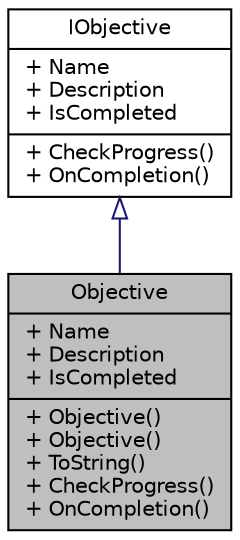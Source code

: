 digraph "Objective"
{
 // INTERACTIVE_SVG=YES
  edge [fontname="Helvetica",fontsize="10",labelfontname="Helvetica",labelfontsize="10"];
  node [fontname="Helvetica",fontsize="10",shape=record];
  Node1 [label="{Objective\n|+ Name\l+ Description\l+ IsCompleted\l|+ Objective()\l+ Objective()\l+ ToString()\l+ CheckProgress()\l+ OnCompletion()\l}",height=0.2,width=0.4,color="black", fillcolor="grey75", style="filled", fontcolor="black"];
  Node2 -> Node1 [dir="back",color="midnightblue",fontsize="10",style="solid",arrowtail="onormal",fontname="Helvetica"];
  Node2 [label="{IObjective\n|+ Name\l+ Description\l+ IsCompleted\l|+ CheckProgress()\l+ OnCompletion()\l}",height=0.2,width=0.4,color="black", fillcolor="white", style="filled",URL="$d2/d98/interface_action_rpg_kit_1_1_story_1_1_quest_1_1_i_objective.xhtml"];
}
